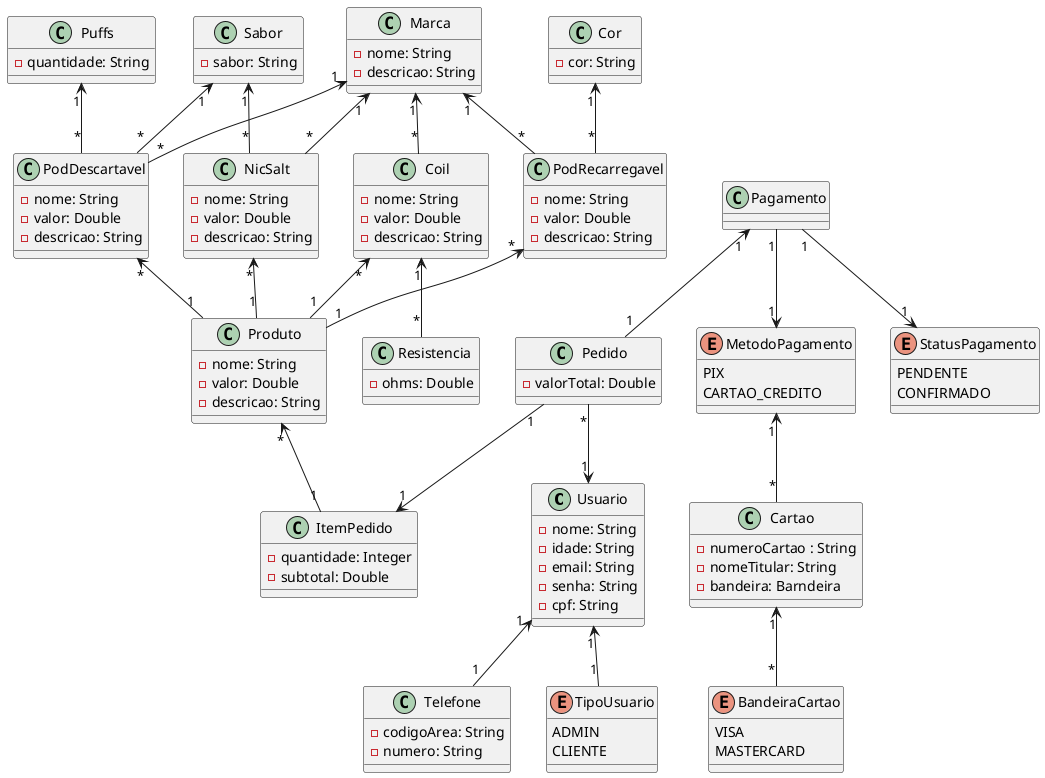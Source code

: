 @startuml malakaPods
    
    class Usuario {
        - nome: String 
        - idade: String
        - email: String
        - senha: String 
        - cpf: String 
    }

    enum TipoUsuario {
        ADMIN
        CLIENTE
    }

    class Telefone {
        - codigoArea: String
        - numero: String
    }

    class PodDescartavel {
        - nome: String
        - valor: Double
        - descricao: String
    }

    class Puffs {
        - quantidade: String
    }

    class NicSalt {
        - nome: String
        - valor: Double
        - descricao: String
    }

    class Sabor {
        - sabor: String
    }

    class PodRecarregavel {
        - nome: String
        - valor: Double
        - descricao: String
    }

    class Cor {
        - cor: String
    }

    class Coil {
        - nome: String
        - valor: Double
        - descricao: String
    }

    class Resistencia {
        - ohms: Double
    }

    class Marca {
        - nome: String
        - descricao: String
    }

    class Produto {
        - nome: String
        - valor: Double
        - descricao: String
    }

    class ItemPedido {
        - quantidade: Integer
        - subtotal: Double
    }

    class Pedido {
        - valorTotal: Double
    }

    class Pagamento{

    }

    Enum MetodoPagamento{
        PIX
        CARTAO_CREDITO
    }

    class Cartao {
      - numeroCartao : String
      - nomeTitular: String
      - bandeira: Barndeira
    }

    enum BandeiraCartao {
        VISA
        MASTERCARD
    }

    enum StatusPagamento{
        PENDENTE
        CONFIRMADO
    }

    Usuario "1" <-- "1" TipoUsuario
    Usuario "1" <-- "1" Telefone 

    Sabor "1" <-- "*" PodDescartavel
    Puffs "1" <-- "*" PodDescartavel
    Sabor "1" <-- "*" NicSalt
    Cor "1" <-- "*" PodRecarregavel
    Coil "1" <-- "*" Resistencia

    Pedido "*" --> "1" Usuario
    Pedido "1" --> "1" ItemPedido

    Produto "*" <-- "1" ItemPedido

    Pagamento "1" <-- "1" Pedido
    Pagamento "1" --> "1" MetodoPagamento
    MetodoPagamento "1" <-- "*" Cartao
    Cartao "1" <-- "*" BandeiraCartao 

    Pagamento "1" --> "1" StatusPagamento

    PodDescartavel "*" <-- "1" Produto
    PodRecarregavel "*" <-- "1" Produto
    NicSalt "*" <-- "1" Produto
    Coil "*" <-- "1" Produto

    Marca "1" <-- "*" PodDescartavel
    Marca "1" <-- "*" PodRecarregavel
    Marca "1" <-- "*" NicSalt
    Marca "1" <-- "*" Coil
 
@enduml